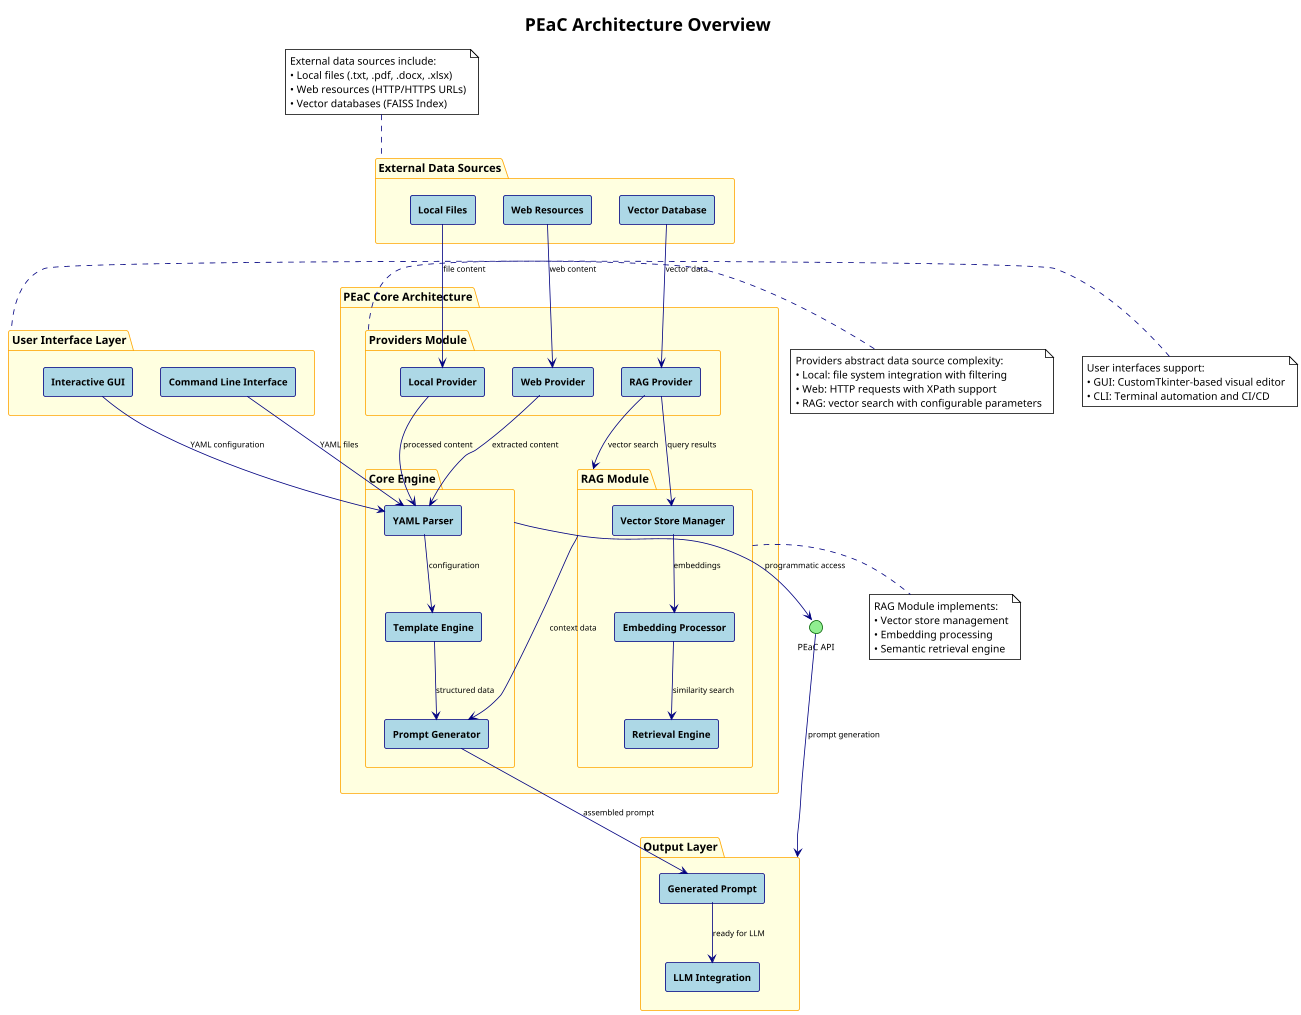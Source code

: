 @startuml modules
!theme plain
scale 0.8

skinparam page {
    BackgroundColor white
    BorderColor black
    Margin 10
}

skinparam component {
    Style rectangle
    BackgroundColor lightblue
    BorderColor navy
    FontSize 12
    FontStyle bold
}

skinparam package {
    BackgroundColor lightyellow
    BorderColor orange
    FontSize 14
    FontStyle bold
}

skinparam interface {
    BackgroundColor lightgreen
    BorderColor darkgreen
    FontSize 11
}

skinparam arrow {
    Color navy
    FontSize 10
}

title PEaC Architecture Overview

package "External Data Sources" as external {
    component "Local Files" as localfiles
    component "Web Resources" as webres
    component "Vector Database" as vectordb
}

package "PEaC Core Architecture" as core {
    
    package "Providers Module" as providers {
        component "Local Provider" as localprov
        component "Web Provider" as webprov
        component "RAG Provider" as ragprov
    }
    
    package "RAG Module" as rag {
        component "Vector Store Manager" as vectorstore
        component "Embedding Processor" as embedding
        component "Retrieval Engine" as retrieval
        
        vectorstore --> embedding : embeddings
        embedding --> retrieval : similarity search
    }
    
    package "Core Engine" as engine {
        component "YAML Parser" as yamlparser
        component "Prompt Generator" as promptgen
        component "Template Engine" as template
        
        yamlparser --> template : configuration
        template --> promptgen : structured data
    }
}

package "User Interface Layer" as ui {
    component "Interactive GUI" as gui
    component "Command Line Interface" as cli
}

package "Output Layer" as output {
    component "Generated Prompt" as prompt
    component "LLM Integration" as llm
}

' Data flow connections
localfiles --> localprov : file content
webres --> webprov : web content
vectordb --> ragprov : vector data

localprov --> yamlparser : processed content
webprov --> yamlparser : extracted content
ragprov --> vectorstore : query results

ragprov --> rag : vector search
rag --> promptgen : context data

gui --> yamlparser : YAML configuration
cli --> yamlparser : YAML files

promptgen --> prompt : assembled prompt
prompt --> llm : ready for LLM

interface "PEaC API" as api
engine --> api : programmatic access
api --> output : prompt generation

note top of external
External data sources include:
• Local files (.txt, .pdf, .docx, .xlsx)
• Web resources (HTTP/HTTPS URLs)
• Vector databases (FAISS Index)
end note

note right of providers
Providers abstract data source complexity:
• Local: file system integration with filtering
• Web: HTTP requests with XPath support
• RAG: vector search with configurable parameters
end note

note bottom of rag
RAG Module implements:
• Vector store management
• Embedding processing
• Semantic retrieval engine
end note

note left of ui
User interfaces support:
• GUI: CustomTkinter-based visual editor
• CLI: Terminal automation and CI/CD
end note

@enduml
